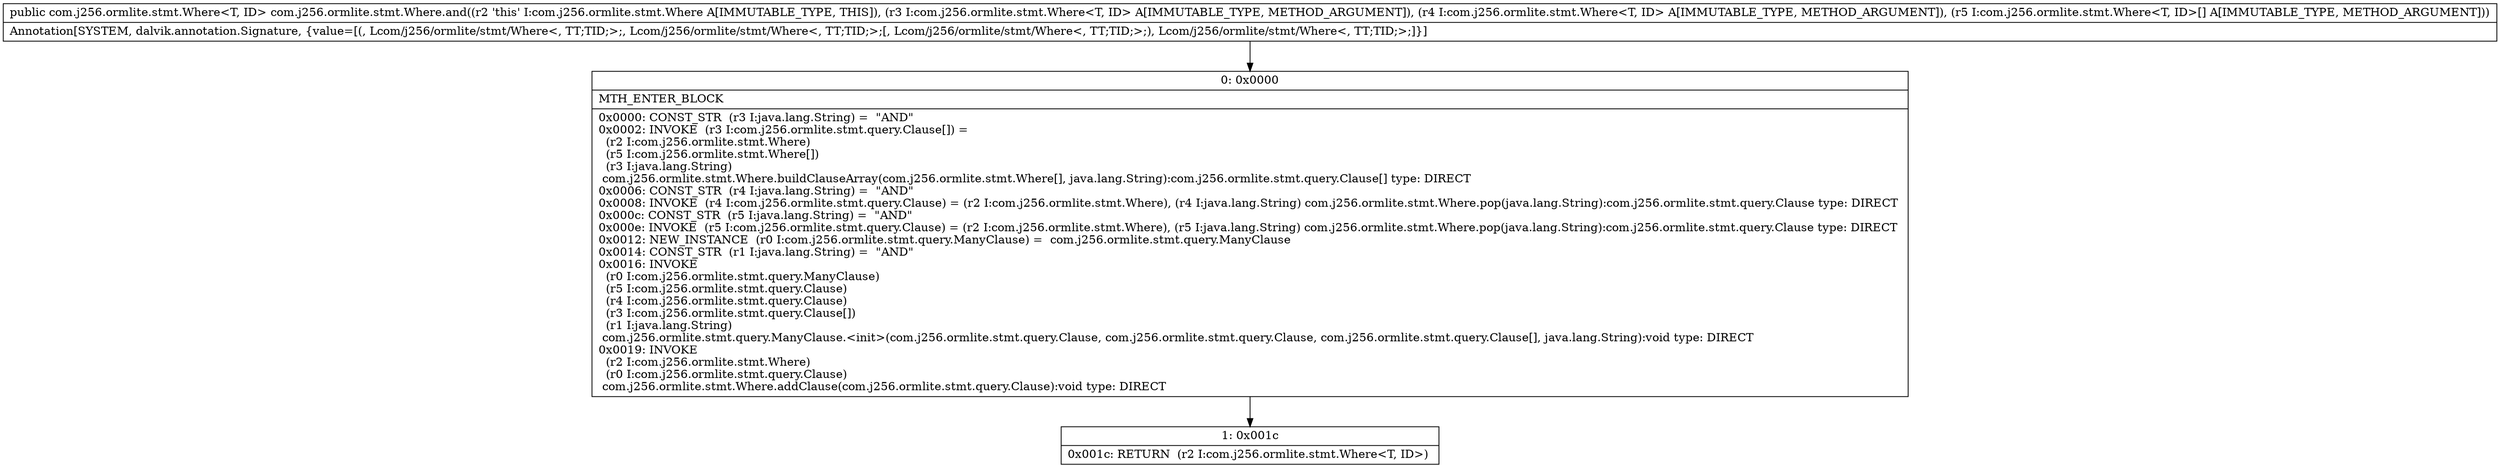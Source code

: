 digraph "CFG forcom.j256.ormlite.stmt.Where.and(Lcom\/j256\/ormlite\/stmt\/Where;Lcom\/j256\/ormlite\/stmt\/Where;[Lcom\/j256\/ormlite\/stmt\/Where;)Lcom\/j256\/ormlite\/stmt\/Where;" {
Node_0 [shape=record,label="{0\:\ 0x0000|MTH_ENTER_BLOCK\l|0x0000: CONST_STR  (r3 I:java.lang.String) =  \"AND\" \l0x0002: INVOKE  (r3 I:com.j256.ormlite.stmt.query.Clause[]) = \l  (r2 I:com.j256.ormlite.stmt.Where)\l  (r5 I:com.j256.ormlite.stmt.Where[])\l  (r3 I:java.lang.String)\l com.j256.ormlite.stmt.Where.buildClauseArray(com.j256.ormlite.stmt.Where[], java.lang.String):com.j256.ormlite.stmt.query.Clause[] type: DIRECT \l0x0006: CONST_STR  (r4 I:java.lang.String) =  \"AND\" \l0x0008: INVOKE  (r4 I:com.j256.ormlite.stmt.query.Clause) = (r2 I:com.j256.ormlite.stmt.Where), (r4 I:java.lang.String) com.j256.ormlite.stmt.Where.pop(java.lang.String):com.j256.ormlite.stmt.query.Clause type: DIRECT \l0x000c: CONST_STR  (r5 I:java.lang.String) =  \"AND\" \l0x000e: INVOKE  (r5 I:com.j256.ormlite.stmt.query.Clause) = (r2 I:com.j256.ormlite.stmt.Where), (r5 I:java.lang.String) com.j256.ormlite.stmt.Where.pop(java.lang.String):com.j256.ormlite.stmt.query.Clause type: DIRECT \l0x0012: NEW_INSTANCE  (r0 I:com.j256.ormlite.stmt.query.ManyClause) =  com.j256.ormlite.stmt.query.ManyClause \l0x0014: CONST_STR  (r1 I:java.lang.String) =  \"AND\" \l0x0016: INVOKE  \l  (r0 I:com.j256.ormlite.stmt.query.ManyClause)\l  (r5 I:com.j256.ormlite.stmt.query.Clause)\l  (r4 I:com.j256.ormlite.stmt.query.Clause)\l  (r3 I:com.j256.ormlite.stmt.query.Clause[])\l  (r1 I:java.lang.String)\l com.j256.ormlite.stmt.query.ManyClause.\<init\>(com.j256.ormlite.stmt.query.Clause, com.j256.ormlite.stmt.query.Clause, com.j256.ormlite.stmt.query.Clause[], java.lang.String):void type: DIRECT \l0x0019: INVOKE  \l  (r2 I:com.j256.ormlite.stmt.Where)\l  (r0 I:com.j256.ormlite.stmt.query.Clause)\l com.j256.ormlite.stmt.Where.addClause(com.j256.ormlite.stmt.query.Clause):void type: DIRECT \l}"];
Node_1 [shape=record,label="{1\:\ 0x001c|0x001c: RETURN  (r2 I:com.j256.ormlite.stmt.Where\<T, ID\>) \l}"];
MethodNode[shape=record,label="{public com.j256.ormlite.stmt.Where\<T, ID\> com.j256.ormlite.stmt.Where.and((r2 'this' I:com.j256.ormlite.stmt.Where A[IMMUTABLE_TYPE, THIS]), (r3 I:com.j256.ormlite.stmt.Where\<T, ID\> A[IMMUTABLE_TYPE, METHOD_ARGUMENT]), (r4 I:com.j256.ormlite.stmt.Where\<T, ID\> A[IMMUTABLE_TYPE, METHOD_ARGUMENT]), (r5 I:com.j256.ormlite.stmt.Where\<T, ID\>[] A[IMMUTABLE_TYPE, METHOD_ARGUMENT]))  | Annotation[SYSTEM, dalvik.annotation.Signature, \{value=[(, Lcom\/j256\/ormlite\/stmt\/Where\<, TT;TID;\>;, Lcom\/j256\/ormlite\/stmt\/Where\<, TT;TID;\>;[, Lcom\/j256\/ormlite\/stmt\/Where\<, TT;TID;\>;), Lcom\/j256\/ormlite\/stmt\/Where\<, TT;TID;\>;]\}]\l}"];
MethodNode -> Node_0;
Node_0 -> Node_1;
}

